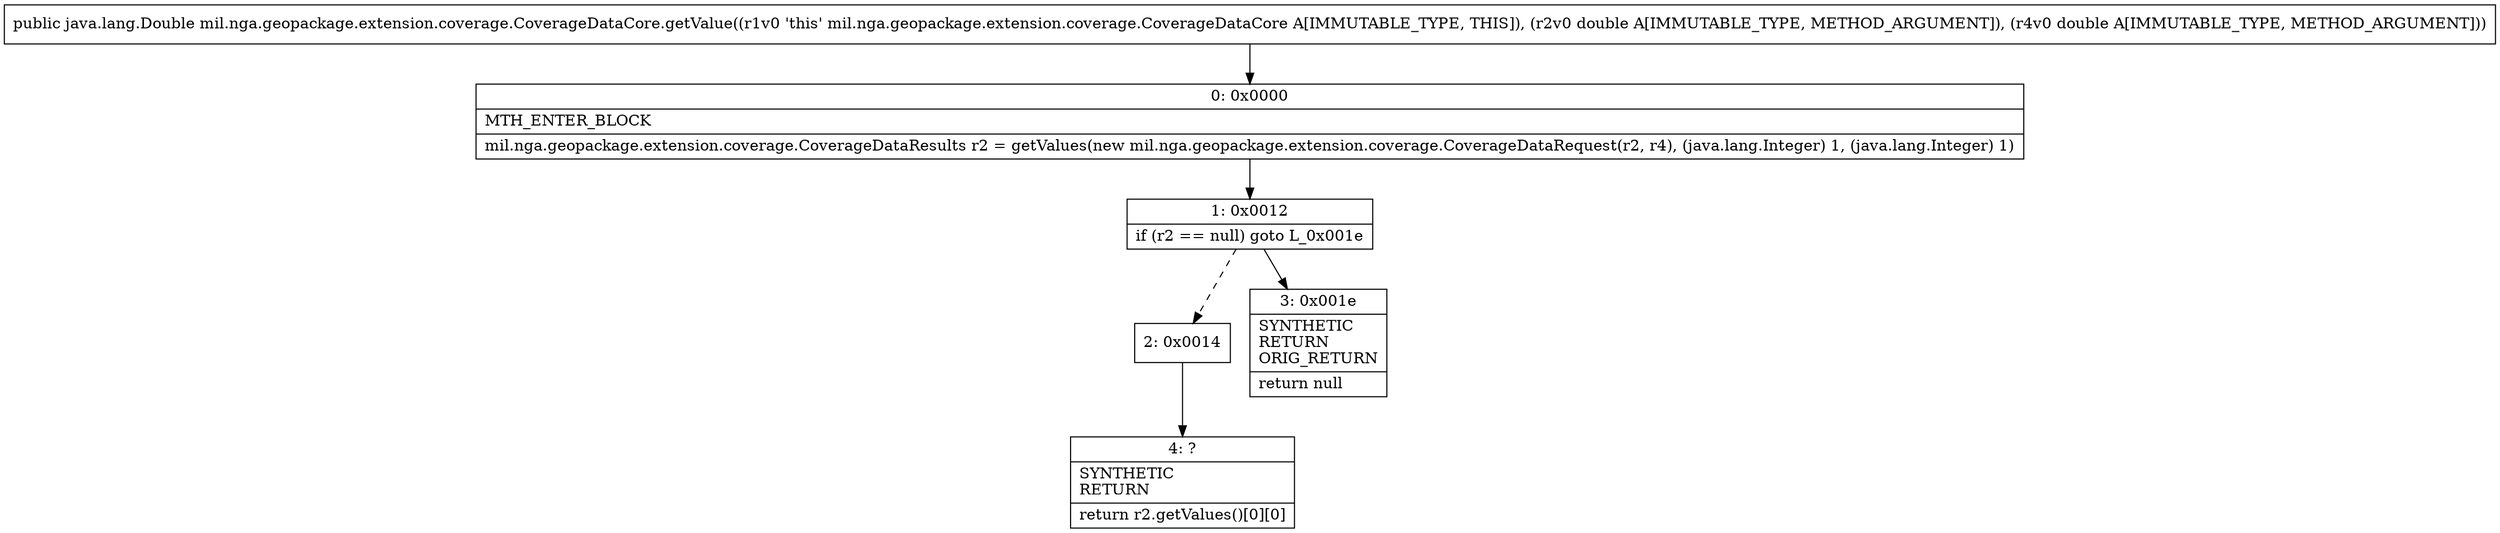digraph "CFG formil.nga.geopackage.extension.coverage.CoverageDataCore.getValue(DD)Ljava\/lang\/Double;" {
Node_0 [shape=record,label="{0\:\ 0x0000|MTH_ENTER_BLOCK\l|mil.nga.geopackage.extension.coverage.CoverageDataResults r2 = getValues(new mil.nga.geopackage.extension.coverage.CoverageDataRequest(r2, r4), (java.lang.Integer) 1, (java.lang.Integer) 1)\l}"];
Node_1 [shape=record,label="{1\:\ 0x0012|if (r2 == null) goto L_0x001e\l}"];
Node_2 [shape=record,label="{2\:\ 0x0014}"];
Node_3 [shape=record,label="{3\:\ 0x001e|SYNTHETIC\lRETURN\lORIG_RETURN\l|return null\l}"];
Node_4 [shape=record,label="{4\:\ ?|SYNTHETIC\lRETURN\l|return r2.getValues()[0][0]\l}"];
MethodNode[shape=record,label="{public java.lang.Double mil.nga.geopackage.extension.coverage.CoverageDataCore.getValue((r1v0 'this' mil.nga.geopackage.extension.coverage.CoverageDataCore A[IMMUTABLE_TYPE, THIS]), (r2v0 double A[IMMUTABLE_TYPE, METHOD_ARGUMENT]), (r4v0 double A[IMMUTABLE_TYPE, METHOD_ARGUMENT])) }"];
MethodNode -> Node_0;
Node_0 -> Node_1;
Node_1 -> Node_2[style=dashed];
Node_1 -> Node_3;
Node_2 -> Node_4;
}

